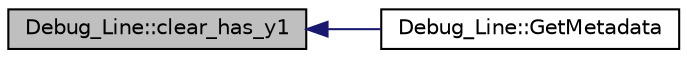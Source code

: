 digraph "Debug_Line::clear_has_y1"
{
 // INTERACTIVE_SVG=YES
  edge [fontname="Helvetica",fontsize="10",labelfontname="Helvetica",labelfontsize="10"];
  node [fontname="Helvetica",fontsize="10",shape=record];
  rankdir="LR";
  Node1 [label="Debug_Line::clear_has_y1",height=0.2,width=0.4,color="black", fillcolor="grey75", style="filled", fontcolor="black"];
  Node1 -> Node2 [dir="back",color="midnightblue",fontsize="10",style="solid",fontname="Helvetica"];
  Node2 [label="Debug_Line::GetMetadata",height=0.2,width=0.4,color="black", fillcolor="white", style="filled",URL="$d0/d2a/class_debug___line.html#a4db8ca60fdcc83e06e923b39d02a60ea"];
}
